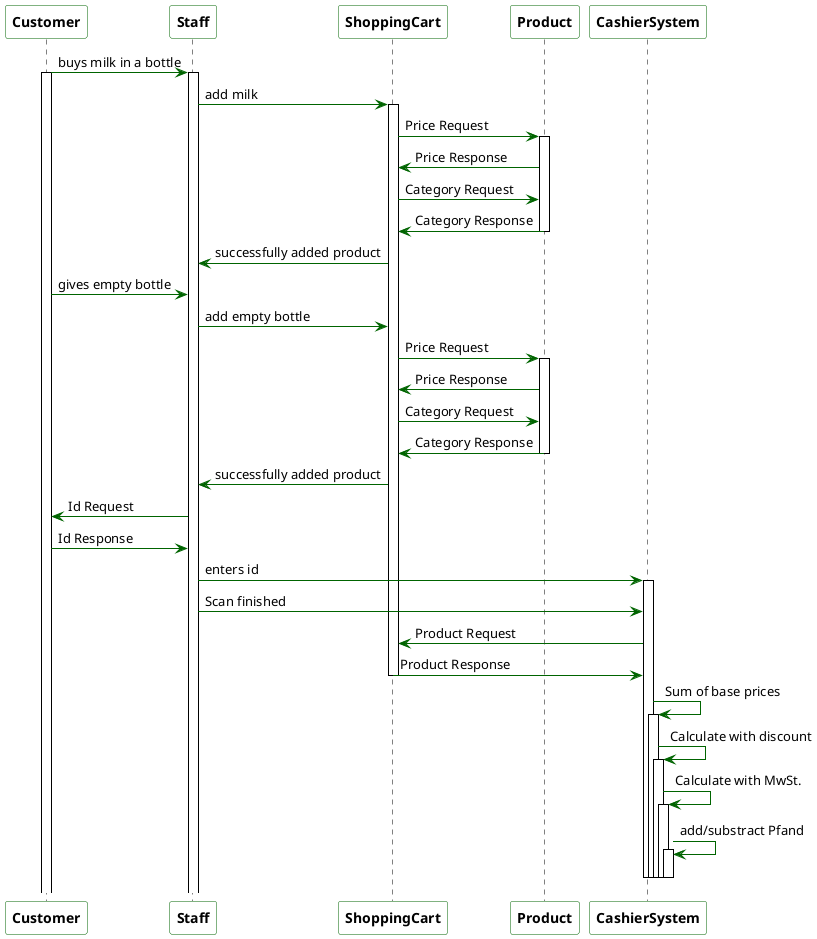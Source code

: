 @startuml

skinparam linetype ortho
'skinparam groupInheritance 3
'skinparam handwritten true
hide circle

skinparam participant{
    BorderColor darkgreen
    BackgroundColor white
    FontStyle bold
}

skinparam arrow{
    Color darkgreen
}

skinparam sequence{
    LifeLineBorderColor black
}

Customer -> Staff: buys milk in a bottle
activate Staff
activate Customer
ShoppingCart <- Staff: add milk
activate ShoppingCart
ShoppingCart -> Product: Price Request
activate Product
ShoppingCart <- Product: Price Response
ShoppingCart -> Product: Category Request
ShoppingCart <- Product: Category Response
deactivate Product
ShoppingCart -> Staff: successfully added product
Customer -> Staff: gives empty bottle
Staff -> ShoppingCart: add empty bottle
ShoppingCart -> Product: Price Request
activate Product
ShoppingCart <- Product: Price Response
ShoppingCart -> Product: Category Request
ShoppingCart <- Product: Category Response
deactivate Product
ShoppingCart -> Staff: successfully added product
Customer <- Staff: Id Request
Customer -> Staff: Id Response
Staff -> CashierSystem: enters id
activate CashierSystem
Staff -> CashierSystem: Scan finished
CashierSystem -> ShoppingCart: Product Request
CashierSystem <- ShoppingCart: Product Response
deactivate ShoppingCart
CashierSystem -> CashierSystem: Sum of base prices
activate CashierSystem
CashierSystem -> CashierSystem: Calculate with discount
activate CashierSystem
CashierSystem -> CashierSystem: Calculate with MwSt.
activate CashierSystem
CashierSystem -> CashierSystem: add/substract Pfand
activate CashierSystem
deactivate CashierSystem
deactivate CashierSystem
deactivate CashierSystem
deactivate CashierSystem
deactivate CashierSystem

@enduml
